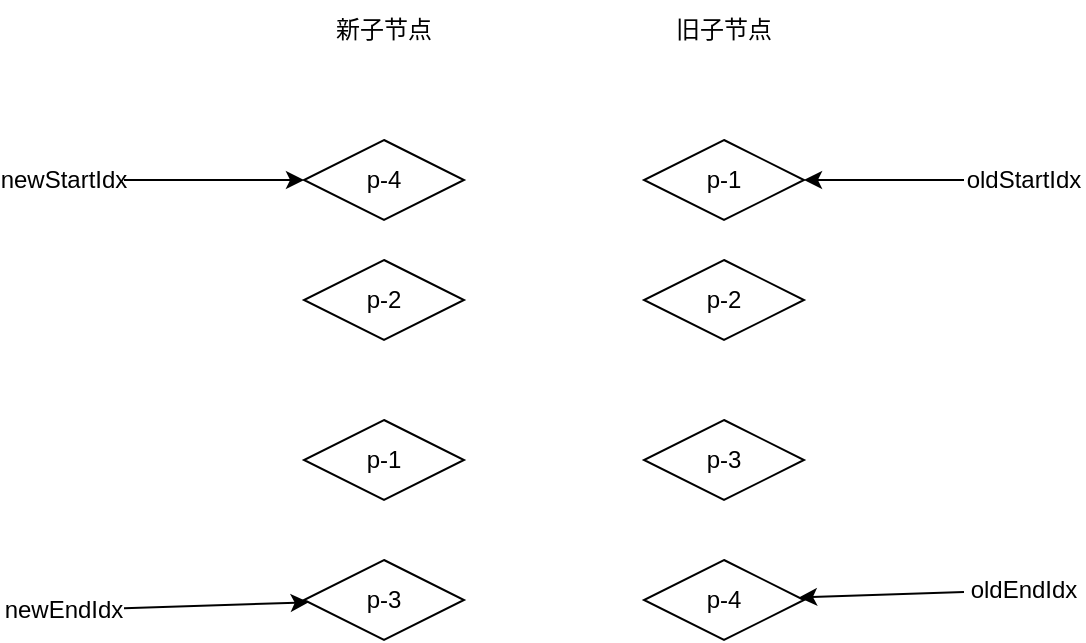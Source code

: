 <mxfile>
    <diagram id="sNl8-4ZMu2mjcHxO1XWR" name="第 1 页">
        <mxGraphModel dx="699" dy="680" grid="1" gridSize="10" guides="1" tooltips="1" connect="1" arrows="1" fold="1" page="1" pageScale="1" pageWidth="827" pageHeight="1169" math="0" shadow="0">
            <root>
                <mxCell id="0"/>
                <mxCell id="1" parent="0"/>
                <mxCell id="2" value="p-4" style="rhombus;whiteSpace=wrap;html=1;" vertex="1" parent="1">
                    <mxGeometry x="160" y="100" width="80" height="40" as="geometry"/>
                </mxCell>
                <mxCell id="3" value="p-2" style="rhombus;whiteSpace=wrap;html=1;" vertex="1" parent="1">
                    <mxGeometry x="160" y="160" width="80" height="40" as="geometry"/>
                </mxCell>
                <mxCell id="4" value="p-1" style="rhombus;whiteSpace=wrap;html=1;" vertex="1" parent="1">
                    <mxGeometry x="160" y="240" width="80" height="40" as="geometry"/>
                </mxCell>
                <mxCell id="5" value="p-3" style="rhombus;whiteSpace=wrap;html=1;" vertex="1" parent="1">
                    <mxGeometry x="160" y="310" width="80" height="40" as="geometry"/>
                </mxCell>
                <mxCell id="6" value="新子节点" style="text;html=1;strokeColor=none;fillColor=none;align=center;verticalAlign=middle;whiteSpace=wrap;rounded=0;" vertex="1" parent="1">
                    <mxGeometry x="170" y="30" width="60" height="30" as="geometry"/>
                </mxCell>
                <mxCell id="7" value="p-1" style="rhombus;whiteSpace=wrap;html=1;" vertex="1" parent="1">
                    <mxGeometry x="330" y="100" width="80" height="40" as="geometry"/>
                </mxCell>
                <mxCell id="8" value="p-2" style="rhombus;whiteSpace=wrap;html=1;" vertex="1" parent="1">
                    <mxGeometry x="330" y="160" width="80" height="40" as="geometry"/>
                </mxCell>
                <mxCell id="9" value="p-3" style="rhombus;whiteSpace=wrap;html=1;" vertex="1" parent="1">
                    <mxGeometry x="330" y="240" width="80" height="40" as="geometry"/>
                </mxCell>
                <mxCell id="10" value="p-4" style="rhombus;whiteSpace=wrap;html=1;" vertex="1" parent="1">
                    <mxGeometry x="330" y="310" width="80" height="40" as="geometry"/>
                </mxCell>
                <mxCell id="11" value="旧子节点" style="text;html=1;strokeColor=none;fillColor=none;align=center;verticalAlign=middle;whiteSpace=wrap;rounded=0;" vertex="1" parent="1">
                    <mxGeometry x="340" y="30" width="60" height="30" as="geometry"/>
                </mxCell>
                <mxCell id="20" value="" style="edgeStyle=none;html=1;" edge="1" parent="1" source="12" target="2">
                    <mxGeometry relative="1" as="geometry"/>
                </mxCell>
                <mxCell id="12" value="newStartIdx" style="text;html=1;strokeColor=none;fillColor=none;align=center;verticalAlign=middle;whiteSpace=wrap;rounded=0;" vertex="1" parent="1">
                    <mxGeometry x="10" y="105" width="60" height="30" as="geometry"/>
                </mxCell>
                <mxCell id="17" value="" style="edgeStyle=none;html=1;" edge="1" parent="1" source="13" target="5">
                    <mxGeometry relative="1" as="geometry"/>
                </mxCell>
                <mxCell id="13" value="newEndIdx" style="text;html=1;strokeColor=none;fillColor=none;align=center;verticalAlign=middle;whiteSpace=wrap;rounded=0;" vertex="1" parent="1">
                    <mxGeometry x="10" y="320" width="60" height="30" as="geometry"/>
                </mxCell>
                <mxCell id="18" value="" style="edgeStyle=none;html=1;" edge="1" parent="1" source="14" target="7">
                    <mxGeometry relative="1" as="geometry"/>
                </mxCell>
                <mxCell id="14" value="oldStartIdx" style="text;html=1;strokeColor=none;fillColor=none;align=center;verticalAlign=middle;whiteSpace=wrap;rounded=0;" vertex="1" parent="1">
                    <mxGeometry x="490" y="105" width="60" height="30" as="geometry"/>
                </mxCell>
                <mxCell id="19" value="" style="edgeStyle=none;html=1;" edge="1" parent="1" source="15" target="10">
                    <mxGeometry relative="1" as="geometry"/>
                </mxCell>
                <mxCell id="15" value="oldEndIdx" style="text;html=1;strokeColor=none;fillColor=none;align=center;verticalAlign=middle;whiteSpace=wrap;rounded=0;" vertex="1" parent="1">
                    <mxGeometry x="490" y="310" width="60" height="30" as="geometry"/>
                </mxCell>
            </root>
        </mxGraphModel>
    </diagram>
</mxfile>